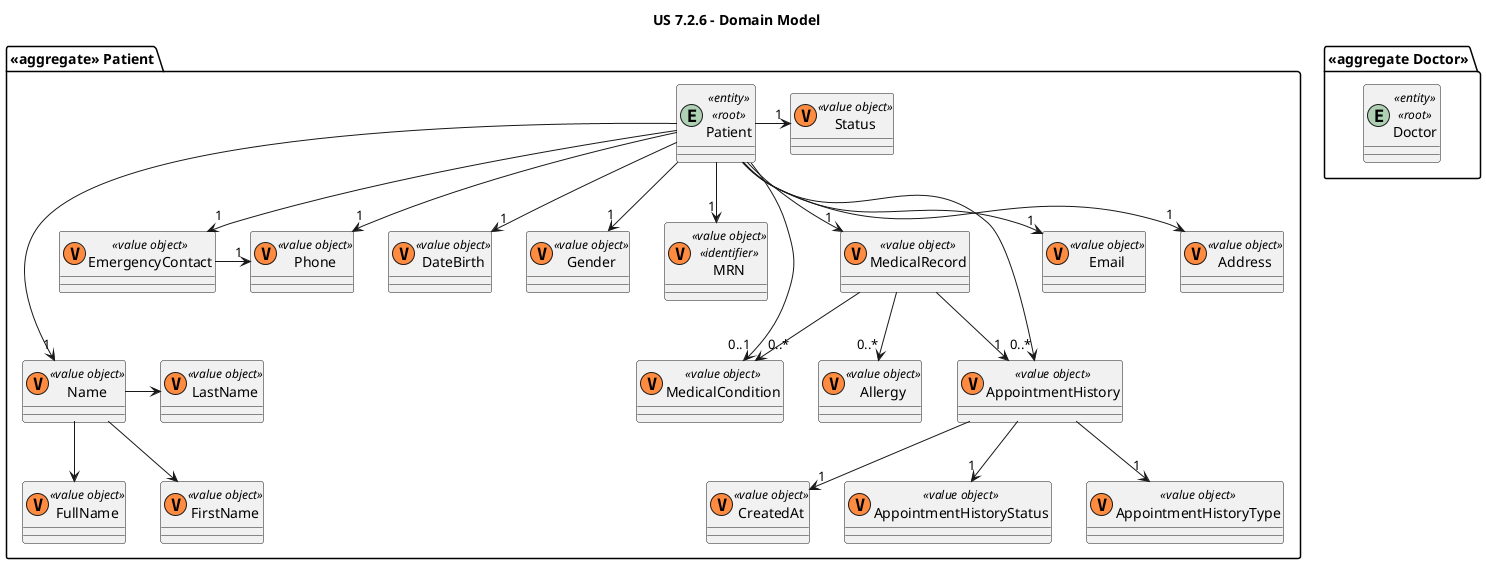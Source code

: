 @startuml
'https://plantuml.com/class-diagram

title "US 7.2.6 - Domain Model"

package "<<aggregate>> Patient" {
    entity Patient <<entity>> <<root>> {}
    class DateBirth <<(V,#FF8B40)value object>> {}
    class Gender <<(V,#FF8B40)value object>> {}
    class EmergencyContact <<(V,#FF8B40)value object>> {}
    class MRN <<(V,#FF8B40)value object>> <<identifier>> {}
    class MedicalRecord <<(V,#FF8B40)value object>> {}
    class Allergy <<(V,#FF8B40)value object>> {}
    class MedicalCondition <<(V,#FF8B40)value object>> {}
    class AppointmentHistory <<(V,#FF8B40)value object>> {}
    class AppointmentHistoryStatus <<(V,#FF8B40)value object>> {}
    class AppointmentHistoryType <<(V,#FF8B40)value object>> {}
    class CreatedAt <<(V,#FF8B40)value object>> {}
    class Name <<(V,#FF8B40)value object>> {}
    class FirstName <<(V,#FF8B40)value object>> {}
    class LastName <<(V,#FF8B40)value object>> {}
    class FullName <<(V,#FF8B40)value object>> {}
    class Phone <<(V,#FF8B40)value object>> {}
    class Email <<(V,#FF8B40)value object>> {}
    class Address <<(V,#FF8B40)value object>> {}
    class Status <<(V,#FF8B40)value object>> {}
}

package "<<aggregate Doctor>>" {
    entity Doctor <<entity>><<root>>{}
}


Name --> FirstName
Name -> LastName
Name --> FullName

Patient -> "1" Status
Patient ---> "1" Name
Patient --> "1" DateBirth
Patient --> "1" Gender
Patient --> "1" EmergencyContact
Patient --> "1" MRN
Patient --> "1" MedicalRecord
MedicalRecord --> "0..*" MedicalCondition
MedicalRecord --> "0..*" Allergy
MedicalRecord --> "1" AppointmentHistory
Patient --> "0..*" AppointmentHistory
Patient --> "0..1" MedicalCondition
Patient --> "1" Email
Patient -> "1" Phone
Patient --> "1" Address
EmergencyContact -> "1" Phone

AppointmentHistory --> "1" AppointmentHistoryStatus
AppointmentHistory --> "1" AppointmentHistoryType
AppointmentHistory --> "1" CreatedAt

@enduml